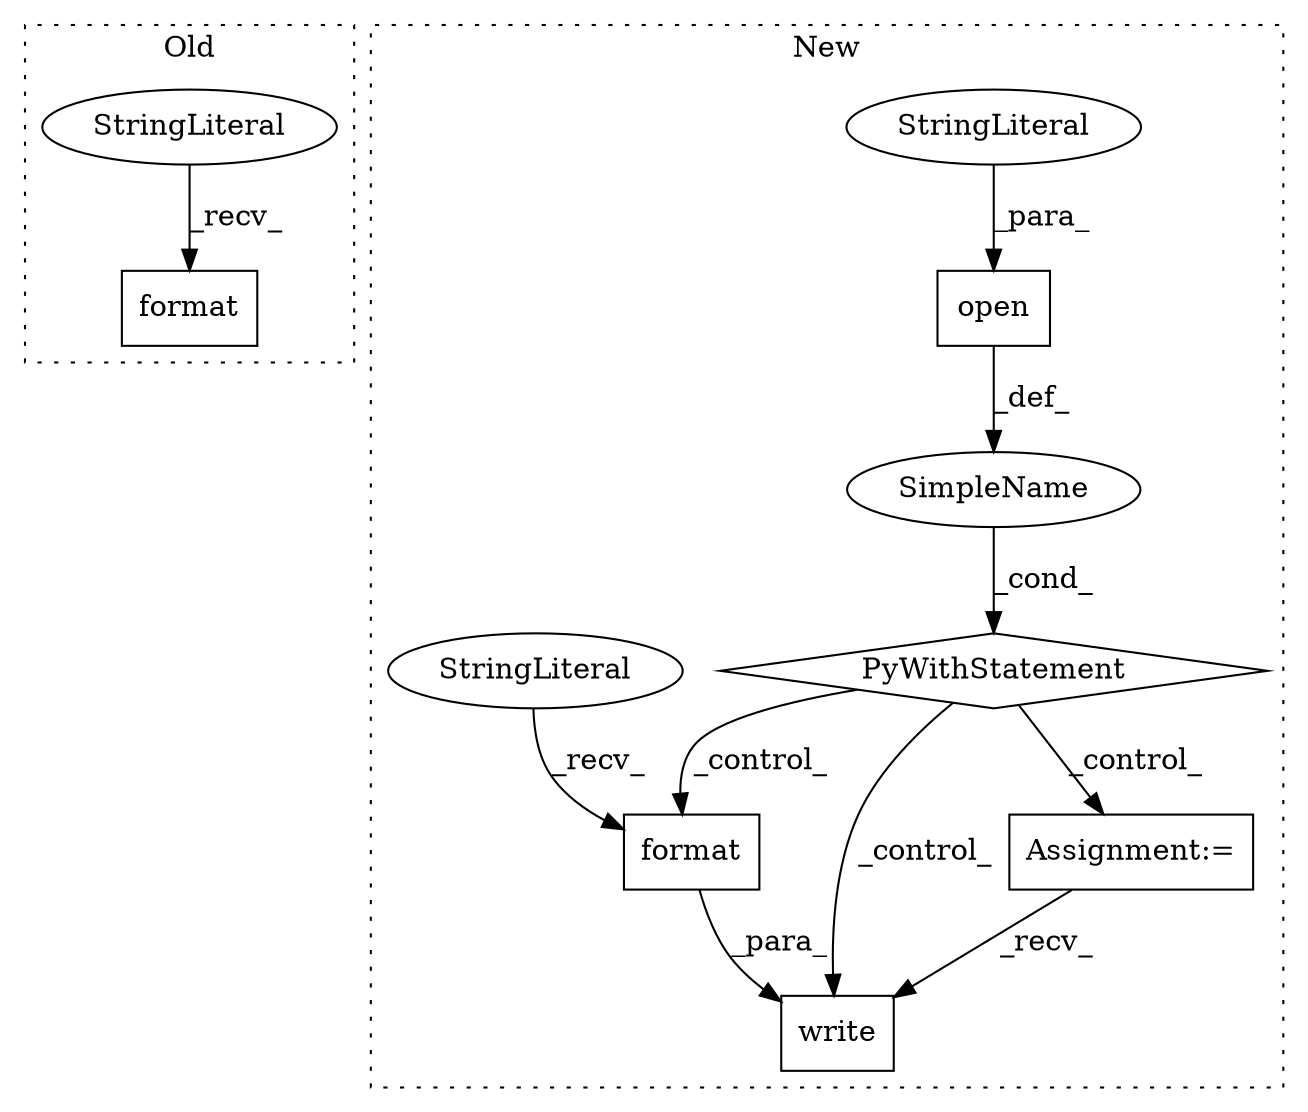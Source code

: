 digraph G {
subgraph cluster0 {
1 [label="format" a="32" s="4778,4789" l="7,1" shape="box"];
3 [label="StringLiteral" a="45" s="4768" l="9" shape="ellipse"];
label = "Old";
style="dotted";
}
subgraph cluster1 {
2 [label="open" a="32" s="5534,5562" l="5,1" shape="box"];
4 [label="StringLiteral" a="45" s="5559" l="3" shape="ellipse"];
5 [label="PyWithStatement" a="104" s="5524,5563" l="10,2" shape="diamond"];
6 [label="Assignment:=" a="7" s="5578" l="4" shape="box"];
7 [label="SimpleName" a="42" s="" l="" shape="ellipse"];
8 [label="write" a="32" s="5698,5739" l="6,1" shape="box"];
9 [label="format" a="32" s="5709,5738" l="7,1" shape="box"];
10 [label="StringLiteral" a="45" s="5704" l="4" shape="ellipse"];
label = "New";
style="dotted";
}
2 -> 7 [label="_def_"];
3 -> 1 [label="_recv_"];
4 -> 2 [label="_para_"];
5 -> 9 [label="_control_"];
5 -> 6 [label="_control_"];
5 -> 8 [label="_control_"];
6 -> 8 [label="_recv_"];
7 -> 5 [label="_cond_"];
9 -> 8 [label="_para_"];
10 -> 9 [label="_recv_"];
}